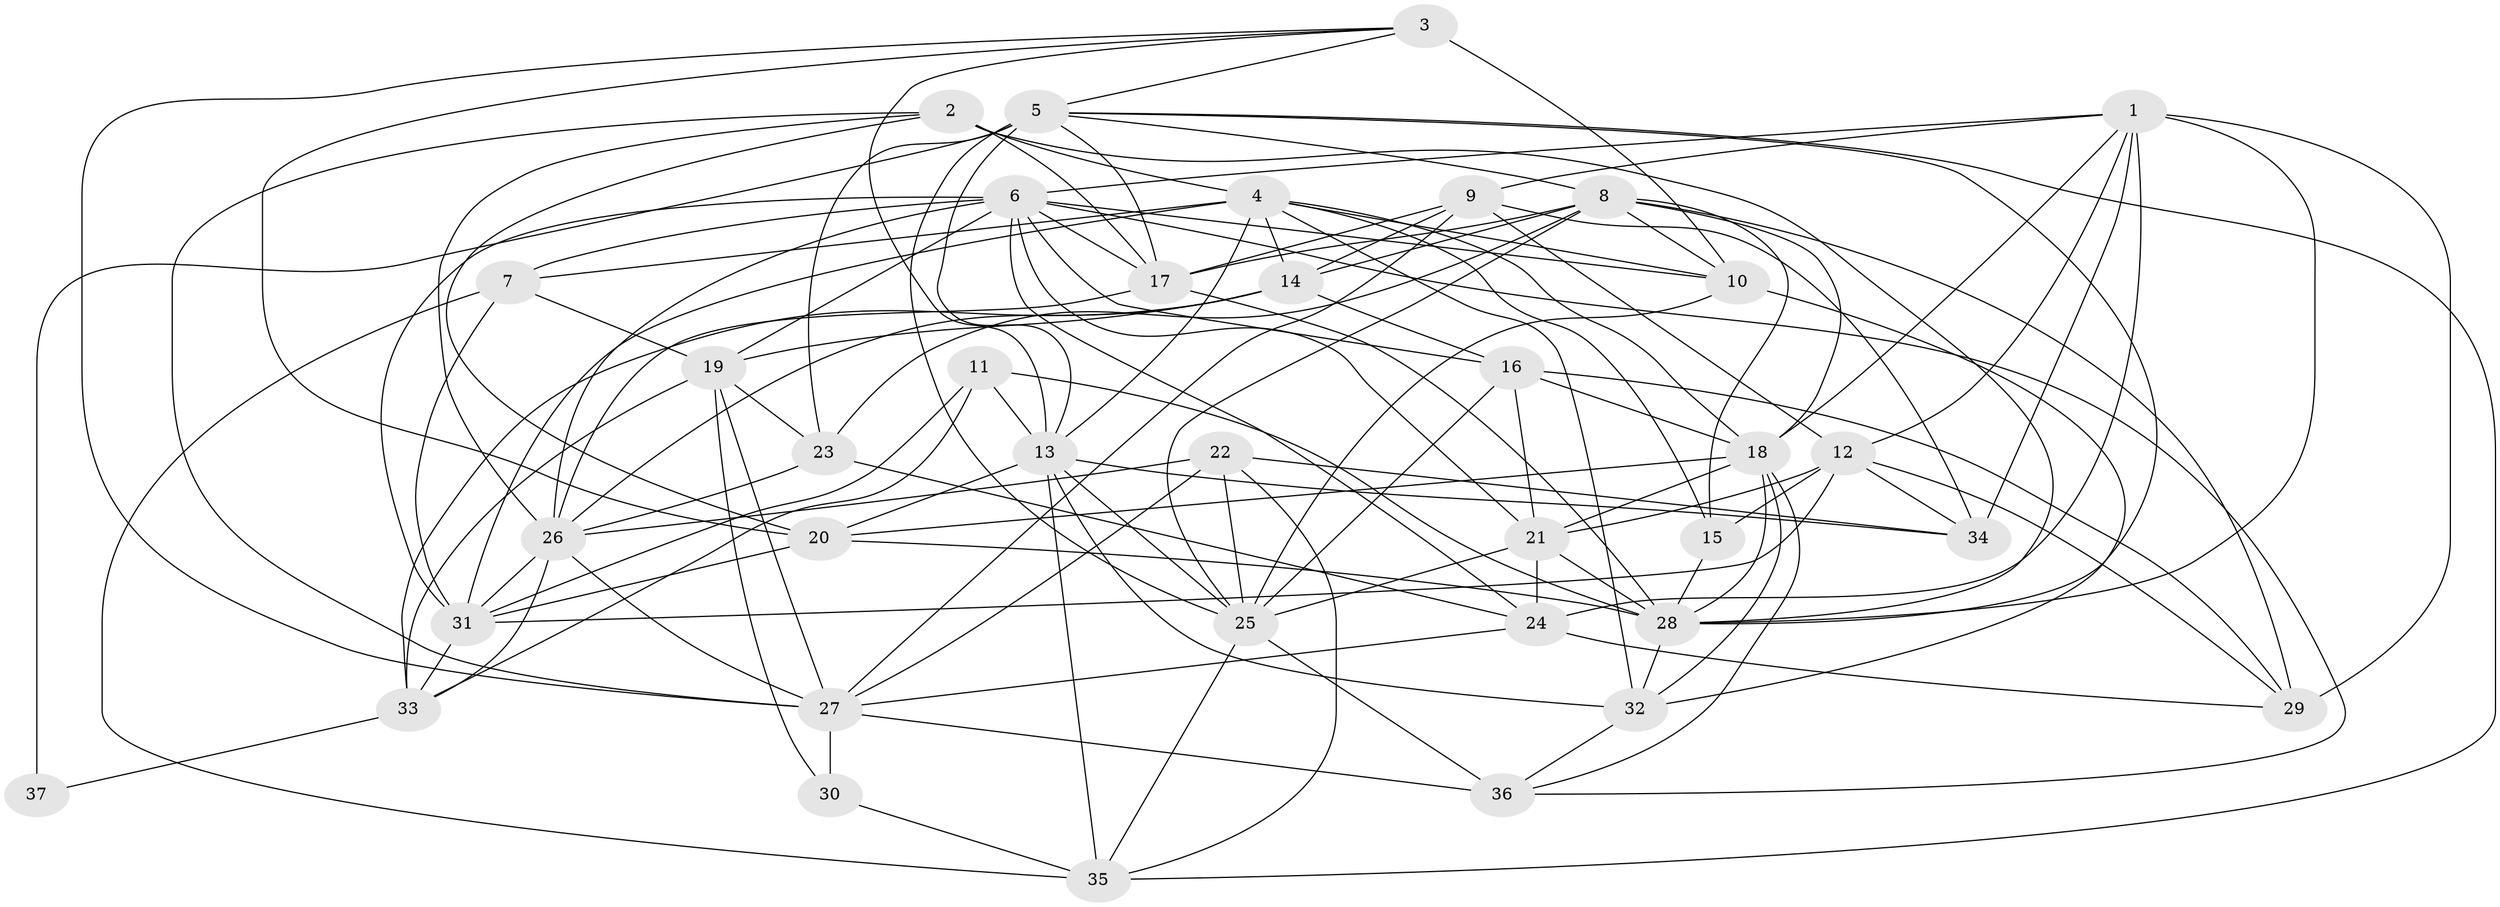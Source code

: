// original degree distribution, {4: 1.0}
// Generated by graph-tools (version 1.1) at 2025/53/03/04/25 22:53:59]
// undirected, 37 vertices, 123 edges
graph export_dot {
  node [color=gray90,style=filled];
  1;
  2;
  3;
  4;
  5;
  6;
  7;
  8;
  9;
  10;
  11;
  12;
  13;
  14;
  15;
  16;
  17;
  18;
  19;
  20;
  21;
  22;
  23;
  24;
  25;
  26;
  27;
  28;
  29;
  30;
  31;
  32;
  33;
  34;
  35;
  36;
  37;
  1 -- 6 [weight=1.0];
  1 -- 9 [weight=1.0];
  1 -- 12 [weight=3.0];
  1 -- 18 [weight=1.0];
  1 -- 24 [weight=3.0];
  1 -- 28 [weight=1.0];
  1 -- 29 [weight=1.0];
  1 -- 34 [weight=1.0];
  2 -- 4 [weight=2.0];
  2 -- 17 [weight=2.0];
  2 -- 20 [weight=1.0];
  2 -- 26 [weight=1.0];
  2 -- 27 [weight=1.0];
  2 -- 28 [weight=1.0];
  3 -- 5 [weight=1.0];
  3 -- 10 [weight=4.0];
  3 -- 13 [weight=1.0];
  3 -- 20 [weight=1.0];
  3 -- 27 [weight=1.0];
  4 -- 7 [weight=1.0];
  4 -- 10 [weight=1.0];
  4 -- 13 [weight=2.0];
  4 -- 14 [weight=1.0];
  4 -- 15 [weight=1.0];
  4 -- 18 [weight=1.0];
  4 -- 31 [weight=1.0];
  4 -- 32 [weight=2.0];
  5 -- 8 [weight=1.0];
  5 -- 13 [weight=1.0];
  5 -- 17 [weight=1.0];
  5 -- 23 [weight=2.0];
  5 -- 25 [weight=1.0];
  5 -- 28 [weight=1.0];
  5 -- 35 [weight=1.0];
  5 -- 37 [weight=3.0];
  6 -- 7 [weight=1.0];
  6 -- 10 [weight=2.0];
  6 -- 16 [weight=1.0];
  6 -- 17 [weight=1.0];
  6 -- 19 [weight=1.0];
  6 -- 21 [weight=1.0];
  6 -- 24 [weight=1.0];
  6 -- 26 [weight=1.0];
  6 -- 31 [weight=1.0];
  6 -- 36 [weight=1.0];
  7 -- 19 [weight=1.0];
  7 -- 31 [weight=2.0];
  7 -- 35 [weight=1.0];
  8 -- 10 [weight=2.0];
  8 -- 14 [weight=2.0];
  8 -- 15 [weight=1.0];
  8 -- 17 [weight=1.0];
  8 -- 18 [weight=1.0];
  8 -- 23 [weight=2.0];
  8 -- 25 [weight=1.0];
  8 -- 29 [weight=1.0];
  9 -- 12 [weight=1.0];
  9 -- 14 [weight=1.0];
  9 -- 17 [weight=1.0];
  9 -- 27 [weight=1.0];
  9 -- 34 [weight=1.0];
  10 -- 25 [weight=1.0];
  10 -- 32 [weight=2.0];
  11 -- 13 [weight=1.0];
  11 -- 28 [weight=2.0];
  11 -- 31 [weight=2.0];
  11 -- 33 [weight=1.0];
  12 -- 15 [weight=1.0];
  12 -- 21 [weight=2.0];
  12 -- 29 [weight=2.0];
  12 -- 31 [weight=1.0];
  12 -- 34 [weight=2.0];
  13 -- 20 [weight=1.0];
  13 -- 25 [weight=1.0];
  13 -- 32 [weight=1.0];
  13 -- 34 [weight=1.0];
  13 -- 35 [weight=1.0];
  14 -- 16 [weight=1.0];
  14 -- 19 [weight=1.0];
  14 -- 26 [weight=1.0];
  14 -- 33 [weight=1.0];
  15 -- 28 [weight=1.0];
  16 -- 18 [weight=1.0];
  16 -- 21 [weight=1.0];
  16 -- 25 [weight=1.0];
  16 -- 29 [weight=3.0];
  17 -- 26 [weight=1.0];
  17 -- 28 [weight=1.0];
  18 -- 20 [weight=4.0];
  18 -- 21 [weight=1.0];
  18 -- 28 [weight=1.0];
  18 -- 32 [weight=1.0];
  18 -- 36 [weight=1.0];
  19 -- 23 [weight=1.0];
  19 -- 27 [weight=2.0];
  19 -- 30 [weight=1.0];
  19 -- 33 [weight=1.0];
  20 -- 28 [weight=2.0];
  20 -- 31 [weight=1.0];
  21 -- 24 [weight=1.0];
  21 -- 25 [weight=1.0];
  21 -- 28 [weight=1.0];
  22 -- 25 [weight=2.0];
  22 -- 26 [weight=1.0];
  22 -- 27 [weight=1.0];
  22 -- 34 [weight=1.0];
  22 -- 35 [weight=1.0];
  23 -- 24 [weight=1.0];
  23 -- 26 [weight=2.0];
  24 -- 27 [weight=1.0];
  24 -- 29 [weight=1.0];
  25 -- 35 [weight=1.0];
  25 -- 36 [weight=1.0];
  26 -- 27 [weight=1.0];
  26 -- 31 [weight=1.0];
  26 -- 33 [weight=1.0];
  27 -- 30 [weight=2.0];
  27 -- 36 [weight=2.0];
  28 -- 32 [weight=1.0];
  30 -- 35 [weight=1.0];
  31 -- 33 [weight=1.0];
  32 -- 36 [weight=1.0];
  33 -- 37 [weight=1.0];
}
